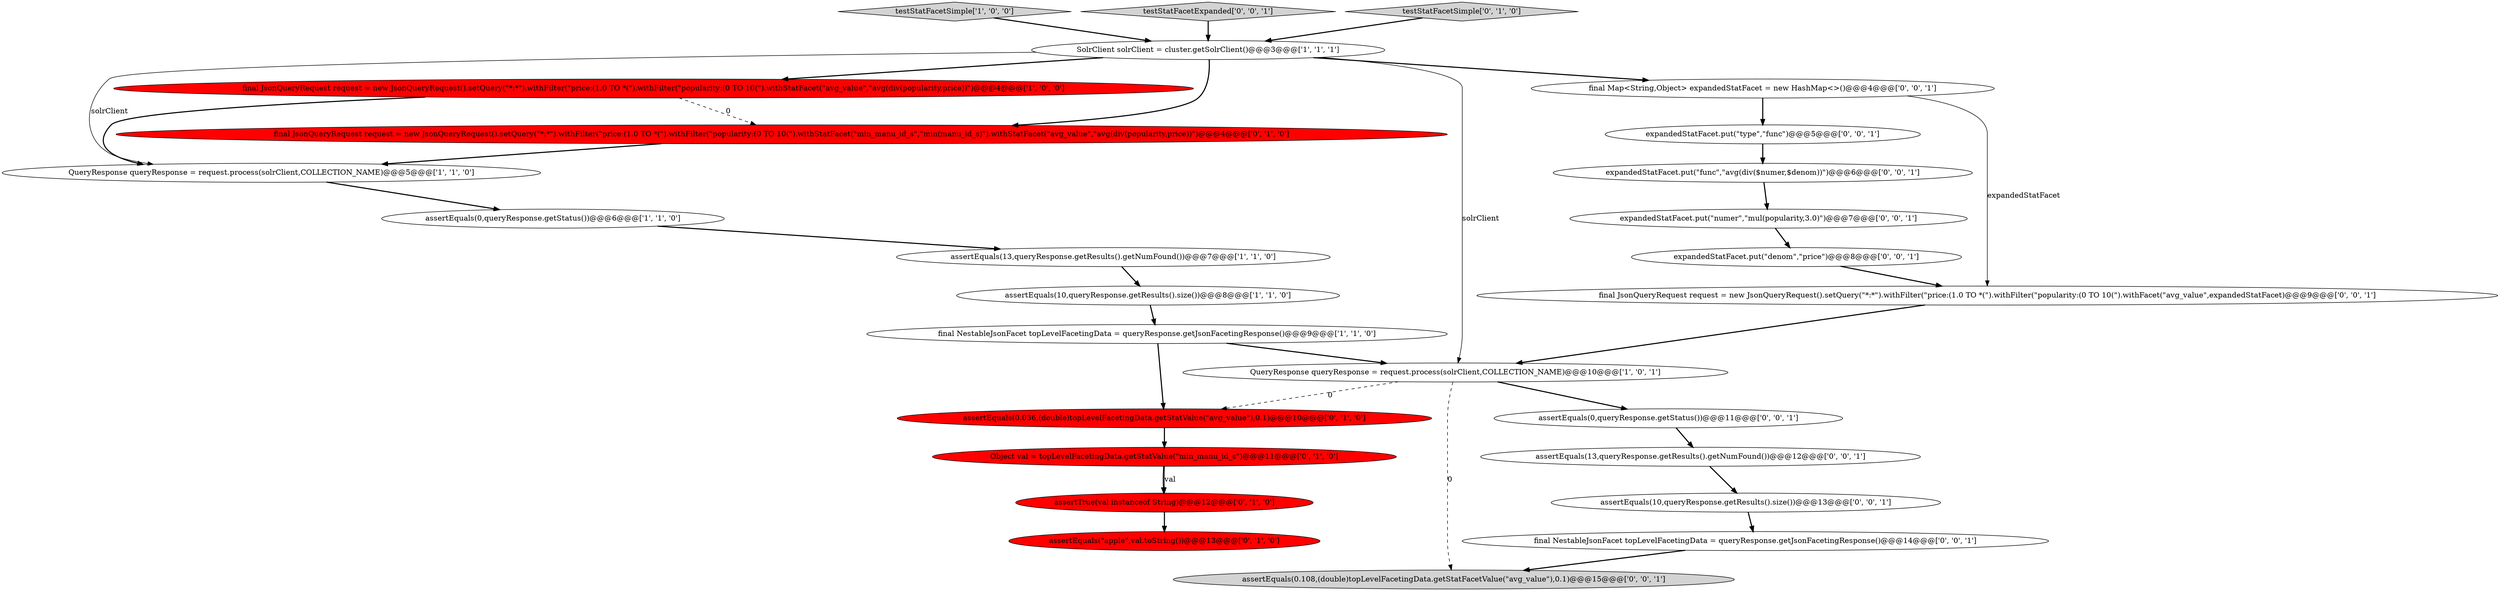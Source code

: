digraph {
21 [style = filled, label = "assertEquals(13,queryResponse.getResults().getNumFound())@@@12@@@['0', '0', '1']", fillcolor = white, shape = ellipse image = "AAA0AAABBB3BBB"];
13 [style = filled, label = "final JsonQueryRequest request = new JsonQueryRequest().setQuery(\"*:*\").withFilter(\"price:(1.0 TO *(\").withFilter(\"popularity:(0 TO 10(\").withStatFacet(\"min_manu_id_s\",\"min(manu_id_s)\").withStatFacet(\"avg_value\",\"avg(div(popularity,price))\")@@@4@@@['0', '1', '0']", fillcolor = red, shape = ellipse image = "AAA1AAABBB2BBB"];
23 [style = filled, label = "final JsonQueryRequest request = new JsonQueryRequest().setQuery(\"*:*\").withFilter(\"price:(1.0 TO *(\").withFilter(\"popularity:(0 TO 10(\").withFacet(\"avg_value\",expandedStatFacet)@@@9@@@['0', '0', '1']", fillcolor = white, shape = ellipse image = "AAA0AAABBB3BBB"];
14 [style = filled, label = "assertTrue(val instanceof String)@@@12@@@['0', '1', '0']", fillcolor = red, shape = ellipse image = "AAA1AAABBB2BBB"];
20 [style = filled, label = "assertEquals(10,queryResponse.getResults().size())@@@13@@@['0', '0', '1']", fillcolor = white, shape = ellipse image = "AAA0AAABBB3BBB"];
26 [style = filled, label = "expandedStatFacet.put(\"type\",\"func\")@@@5@@@['0', '0', '1']", fillcolor = white, shape = ellipse image = "AAA0AAABBB3BBB"];
7 [style = filled, label = "assertEquals(10,queryResponse.getResults().size())@@@8@@@['1', '1', '0']", fillcolor = white, shape = ellipse image = "AAA0AAABBB1BBB"];
11 [style = filled, label = "Object val = topLevelFacetingData.getStatValue(\"min_manu_id_s\")@@@11@@@['0', '1', '0']", fillcolor = red, shape = ellipse image = "AAA1AAABBB2BBB"];
16 [style = filled, label = "expandedStatFacet.put(\"denom\",\"price\")@@@8@@@['0', '0', '1']", fillcolor = white, shape = ellipse image = "AAA0AAABBB3BBB"];
2 [style = filled, label = "QueryResponse queryResponse = request.process(solrClient,COLLECTION_NAME)@@@10@@@['1', '0', '1']", fillcolor = white, shape = ellipse image = "AAA0AAABBB1BBB"];
8 [style = filled, label = "testStatFacetSimple['1', '0', '0']", fillcolor = lightgray, shape = diamond image = "AAA0AAABBB1BBB"];
19 [style = filled, label = "final Map<String,Object> expandedStatFacet = new HashMap<>()@@@4@@@['0', '0', '1']", fillcolor = white, shape = ellipse image = "AAA0AAABBB3BBB"];
6 [style = filled, label = "final NestableJsonFacet topLevelFacetingData = queryResponse.getJsonFacetingResponse()@@@9@@@['1', '1', '0']", fillcolor = white, shape = ellipse image = "AAA0AAABBB1BBB"];
24 [style = filled, label = "final NestableJsonFacet topLevelFacetingData = queryResponse.getJsonFacetingResponse()@@@14@@@['0', '0', '1']", fillcolor = white, shape = ellipse image = "AAA0AAABBB3BBB"];
18 [style = filled, label = "testStatFacetExpanded['0', '0', '1']", fillcolor = lightgray, shape = diamond image = "AAA0AAABBB3BBB"];
12 [style = filled, label = "assertEquals(0.036,(double)topLevelFacetingData.getStatValue(\"avg_value\"),0.1)@@@10@@@['0', '1', '0']", fillcolor = red, shape = ellipse image = "AAA1AAABBB2BBB"];
1 [style = filled, label = "assertEquals(13,queryResponse.getResults().getNumFound())@@@7@@@['1', '1', '0']", fillcolor = white, shape = ellipse image = "AAA0AAABBB1BBB"];
17 [style = filled, label = "expandedStatFacet.put(\"func\",\"avg(div($numer,$denom))\")@@@6@@@['0', '0', '1']", fillcolor = white, shape = ellipse image = "AAA0AAABBB3BBB"];
0 [style = filled, label = "QueryResponse queryResponse = request.process(solrClient,COLLECTION_NAME)@@@5@@@['1', '1', '0']", fillcolor = white, shape = ellipse image = "AAA0AAABBB1BBB"];
10 [style = filled, label = "testStatFacetSimple['0', '1', '0']", fillcolor = lightgray, shape = diamond image = "AAA0AAABBB2BBB"];
22 [style = filled, label = "expandedStatFacet.put(\"numer\",\"mul(popularity,3.0)\")@@@7@@@['0', '0', '1']", fillcolor = white, shape = ellipse image = "AAA0AAABBB3BBB"];
9 [style = filled, label = "assertEquals(\"apple\",val.toString())@@@13@@@['0', '1', '0']", fillcolor = red, shape = ellipse image = "AAA1AAABBB2BBB"];
3 [style = filled, label = "SolrClient solrClient = cluster.getSolrClient()@@@3@@@['1', '1', '1']", fillcolor = white, shape = ellipse image = "AAA0AAABBB1BBB"];
25 [style = filled, label = "assertEquals(0.108,(double)topLevelFacetingData.getStatFacetValue(\"avg_value\"),0.1)@@@15@@@['0', '0', '1']", fillcolor = lightgray, shape = ellipse image = "AAA0AAABBB3BBB"];
15 [style = filled, label = "assertEquals(0,queryResponse.getStatus())@@@11@@@['0', '0', '1']", fillcolor = white, shape = ellipse image = "AAA0AAABBB3BBB"];
4 [style = filled, label = "final JsonQueryRequest request = new JsonQueryRequest().setQuery(\"*:*\").withFilter(\"price:(1.0 TO *(\").withFilter(\"popularity:(0 TO 10(\").withStatFacet(\"avg_value\",\"avg(div(popularity,price))\")@@@4@@@['1', '0', '0']", fillcolor = red, shape = ellipse image = "AAA1AAABBB1BBB"];
5 [style = filled, label = "assertEquals(0,queryResponse.getStatus())@@@6@@@['1', '1', '0']", fillcolor = white, shape = ellipse image = "AAA0AAABBB1BBB"];
18->3 [style = bold, label=""];
26->17 [style = bold, label=""];
11->14 [style = bold, label=""];
22->16 [style = bold, label=""];
15->21 [style = bold, label=""];
8->3 [style = bold, label=""];
12->11 [style = bold, label=""];
10->3 [style = bold, label=""];
16->23 [style = bold, label=""];
17->22 [style = bold, label=""];
3->4 [style = bold, label=""];
1->7 [style = bold, label=""];
4->0 [style = bold, label=""];
6->2 [style = bold, label=""];
11->14 [style = solid, label="val"];
5->1 [style = bold, label=""];
2->12 [style = dashed, label="0"];
21->20 [style = bold, label=""];
3->2 [style = solid, label="solrClient"];
3->19 [style = bold, label=""];
19->26 [style = bold, label=""];
24->25 [style = bold, label=""];
19->23 [style = solid, label="expandedStatFacet"];
7->6 [style = bold, label=""];
2->15 [style = bold, label=""];
2->25 [style = dashed, label="0"];
3->13 [style = bold, label=""];
3->0 [style = solid, label="solrClient"];
14->9 [style = bold, label=""];
23->2 [style = bold, label=""];
4->13 [style = dashed, label="0"];
20->24 [style = bold, label=""];
0->5 [style = bold, label=""];
13->0 [style = bold, label=""];
6->12 [style = bold, label=""];
}
